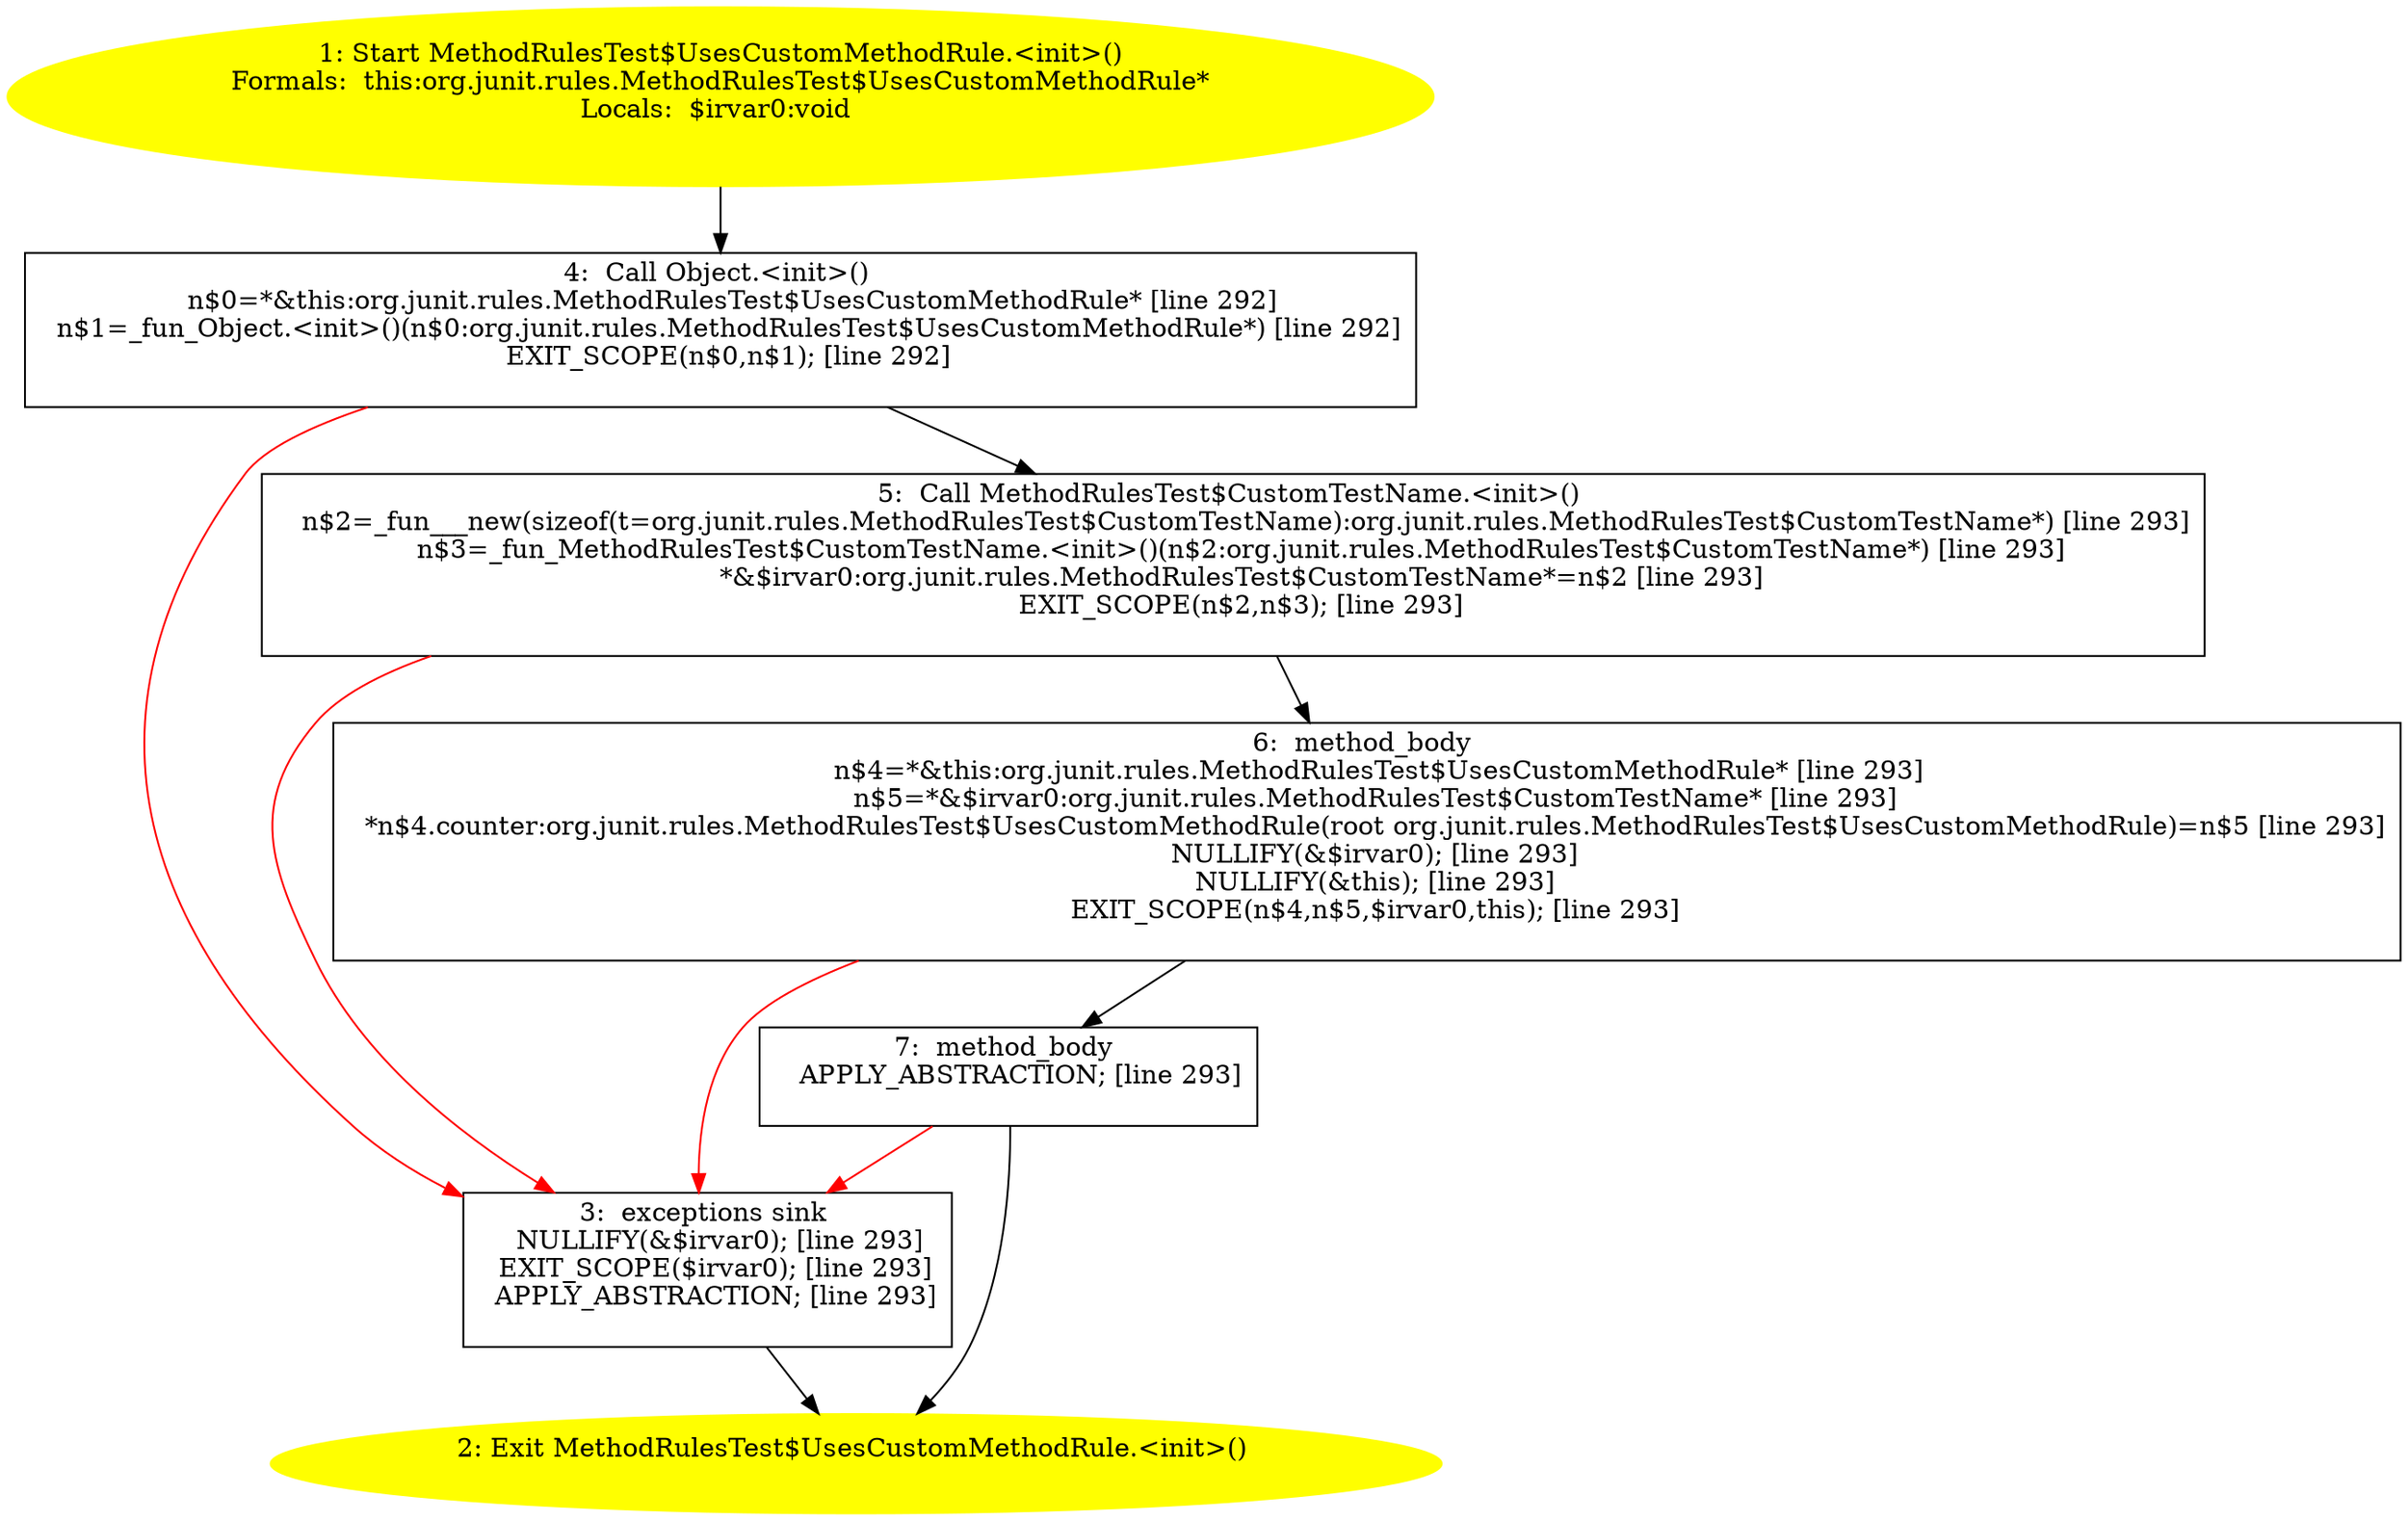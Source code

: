 /* @generated */
digraph cfg {
"org.junit.rules.MethodRulesTest$UsesCustomMethodRule.<init>().c0f5cb61d09d2a8cc183982a3b10229b_1" [label="1: Start MethodRulesTest$UsesCustomMethodRule.<init>()\nFormals:  this:org.junit.rules.MethodRulesTest$UsesCustomMethodRule*\nLocals:  $irvar0:void \n  " color=yellow style=filled]
	

	 "org.junit.rules.MethodRulesTest$UsesCustomMethodRule.<init>().c0f5cb61d09d2a8cc183982a3b10229b_1" -> "org.junit.rules.MethodRulesTest$UsesCustomMethodRule.<init>().c0f5cb61d09d2a8cc183982a3b10229b_4" ;
"org.junit.rules.MethodRulesTest$UsesCustomMethodRule.<init>().c0f5cb61d09d2a8cc183982a3b10229b_2" [label="2: Exit MethodRulesTest$UsesCustomMethodRule.<init>() \n  " color=yellow style=filled]
	

"org.junit.rules.MethodRulesTest$UsesCustomMethodRule.<init>().c0f5cb61d09d2a8cc183982a3b10229b_3" [label="3:  exceptions sink \n   NULLIFY(&$irvar0); [line 293]\n  EXIT_SCOPE($irvar0); [line 293]\n  APPLY_ABSTRACTION; [line 293]\n " shape="box"]
	

	 "org.junit.rules.MethodRulesTest$UsesCustomMethodRule.<init>().c0f5cb61d09d2a8cc183982a3b10229b_3" -> "org.junit.rules.MethodRulesTest$UsesCustomMethodRule.<init>().c0f5cb61d09d2a8cc183982a3b10229b_2" ;
"org.junit.rules.MethodRulesTest$UsesCustomMethodRule.<init>().c0f5cb61d09d2a8cc183982a3b10229b_4" [label="4:  Call Object.<init>() \n   n$0=*&this:org.junit.rules.MethodRulesTest$UsesCustomMethodRule* [line 292]\n  n$1=_fun_Object.<init>()(n$0:org.junit.rules.MethodRulesTest$UsesCustomMethodRule*) [line 292]\n  EXIT_SCOPE(n$0,n$1); [line 292]\n " shape="box"]
	

	 "org.junit.rules.MethodRulesTest$UsesCustomMethodRule.<init>().c0f5cb61d09d2a8cc183982a3b10229b_4" -> "org.junit.rules.MethodRulesTest$UsesCustomMethodRule.<init>().c0f5cb61d09d2a8cc183982a3b10229b_5" ;
	 "org.junit.rules.MethodRulesTest$UsesCustomMethodRule.<init>().c0f5cb61d09d2a8cc183982a3b10229b_4" -> "org.junit.rules.MethodRulesTest$UsesCustomMethodRule.<init>().c0f5cb61d09d2a8cc183982a3b10229b_3" [color="red" ];
"org.junit.rules.MethodRulesTest$UsesCustomMethodRule.<init>().c0f5cb61d09d2a8cc183982a3b10229b_5" [label="5:  Call MethodRulesTest$CustomTestName.<init>() \n   n$2=_fun___new(sizeof(t=org.junit.rules.MethodRulesTest$CustomTestName):org.junit.rules.MethodRulesTest$CustomTestName*) [line 293]\n  n$3=_fun_MethodRulesTest$CustomTestName.<init>()(n$2:org.junit.rules.MethodRulesTest$CustomTestName*) [line 293]\n  *&$irvar0:org.junit.rules.MethodRulesTest$CustomTestName*=n$2 [line 293]\n  EXIT_SCOPE(n$2,n$3); [line 293]\n " shape="box"]
	

	 "org.junit.rules.MethodRulesTest$UsesCustomMethodRule.<init>().c0f5cb61d09d2a8cc183982a3b10229b_5" -> "org.junit.rules.MethodRulesTest$UsesCustomMethodRule.<init>().c0f5cb61d09d2a8cc183982a3b10229b_6" ;
	 "org.junit.rules.MethodRulesTest$UsesCustomMethodRule.<init>().c0f5cb61d09d2a8cc183982a3b10229b_5" -> "org.junit.rules.MethodRulesTest$UsesCustomMethodRule.<init>().c0f5cb61d09d2a8cc183982a3b10229b_3" [color="red" ];
"org.junit.rules.MethodRulesTest$UsesCustomMethodRule.<init>().c0f5cb61d09d2a8cc183982a3b10229b_6" [label="6:  method_body \n   n$4=*&this:org.junit.rules.MethodRulesTest$UsesCustomMethodRule* [line 293]\n  n$5=*&$irvar0:org.junit.rules.MethodRulesTest$CustomTestName* [line 293]\n  *n$4.counter:org.junit.rules.MethodRulesTest$UsesCustomMethodRule(root org.junit.rules.MethodRulesTest$UsesCustomMethodRule)=n$5 [line 293]\n  NULLIFY(&$irvar0); [line 293]\n  NULLIFY(&this); [line 293]\n  EXIT_SCOPE(n$4,n$5,$irvar0,this); [line 293]\n " shape="box"]
	

	 "org.junit.rules.MethodRulesTest$UsesCustomMethodRule.<init>().c0f5cb61d09d2a8cc183982a3b10229b_6" -> "org.junit.rules.MethodRulesTest$UsesCustomMethodRule.<init>().c0f5cb61d09d2a8cc183982a3b10229b_7" ;
	 "org.junit.rules.MethodRulesTest$UsesCustomMethodRule.<init>().c0f5cb61d09d2a8cc183982a3b10229b_6" -> "org.junit.rules.MethodRulesTest$UsesCustomMethodRule.<init>().c0f5cb61d09d2a8cc183982a3b10229b_3" [color="red" ];
"org.junit.rules.MethodRulesTest$UsesCustomMethodRule.<init>().c0f5cb61d09d2a8cc183982a3b10229b_7" [label="7:  method_body \n   APPLY_ABSTRACTION; [line 293]\n " shape="box"]
	

	 "org.junit.rules.MethodRulesTest$UsesCustomMethodRule.<init>().c0f5cb61d09d2a8cc183982a3b10229b_7" -> "org.junit.rules.MethodRulesTest$UsesCustomMethodRule.<init>().c0f5cb61d09d2a8cc183982a3b10229b_2" ;
	 "org.junit.rules.MethodRulesTest$UsesCustomMethodRule.<init>().c0f5cb61d09d2a8cc183982a3b10229b_7" -> "org.junit.rules.MethodRulesTest$UsesCustomMethodRule.<init>().c0f5cb61d09d2a8cc183982a3b10229b_3" [color="red" ];
}
